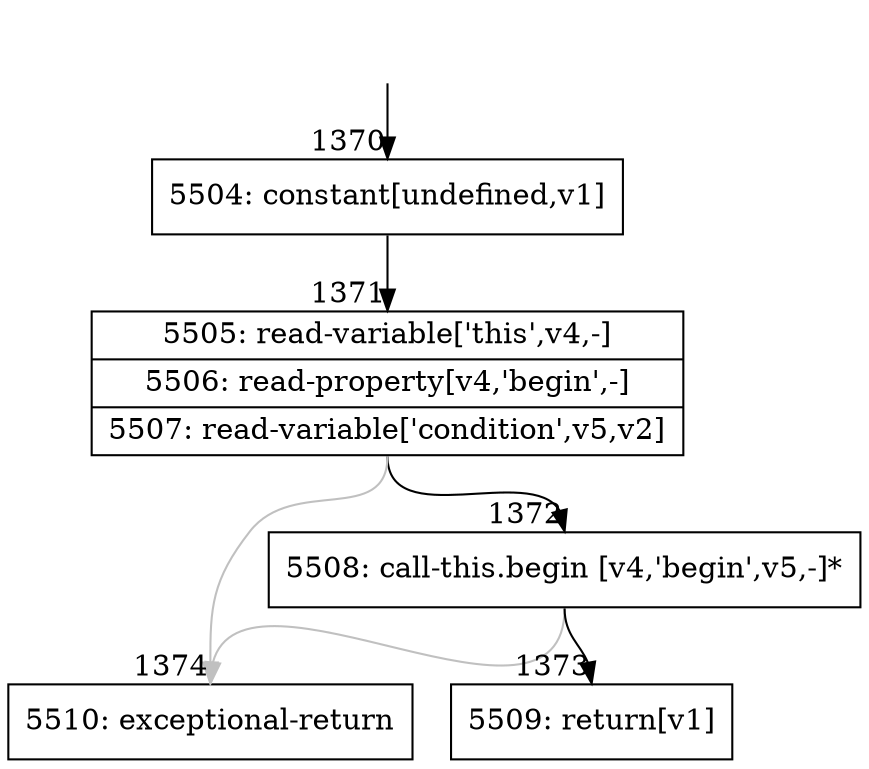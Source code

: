 digraph {
rankdir="TD"
BB_entry102[shape=none,label=""];
BB_entry102 -> BB1370 [tailport=s, headport=n, headlabel="    1370"]
BB1370 [shape=record label="{5504: constant[undefined,v1]}" ] 
BB1370 -> BB1371 [tailport=s, headport=n, headlabel="      1371"]
BB1371 [shape=record label="{5505: read-variable['this',v4,-]|5506: read-property[v4,'begin',-]|5507: read-variable['condition',v5,v2]}" ] 
BB1371 -> BB1372 [tailport=s, headport=n, headlabel="      1372"]
BB1371 -> BB1374 [tailport=s, headport=n, color=gray, headlabel="      1374"]
BB1372 [shape=record label="{5508: call-this.begin [v4,'begin',v5,-]*}" ] 
BB1372 -> BB1373 [tailport=s, headport=n, headlabel="      1373"]
BB1372 -> BB1374 [tailport=s, headport=n, color=gray]
BB1373 [shape=record label="{5509: return[v1]}" ] 
BB1374 [shape=record label="{5510: exceptional-return}" ] 
//#$~ 1297
}
